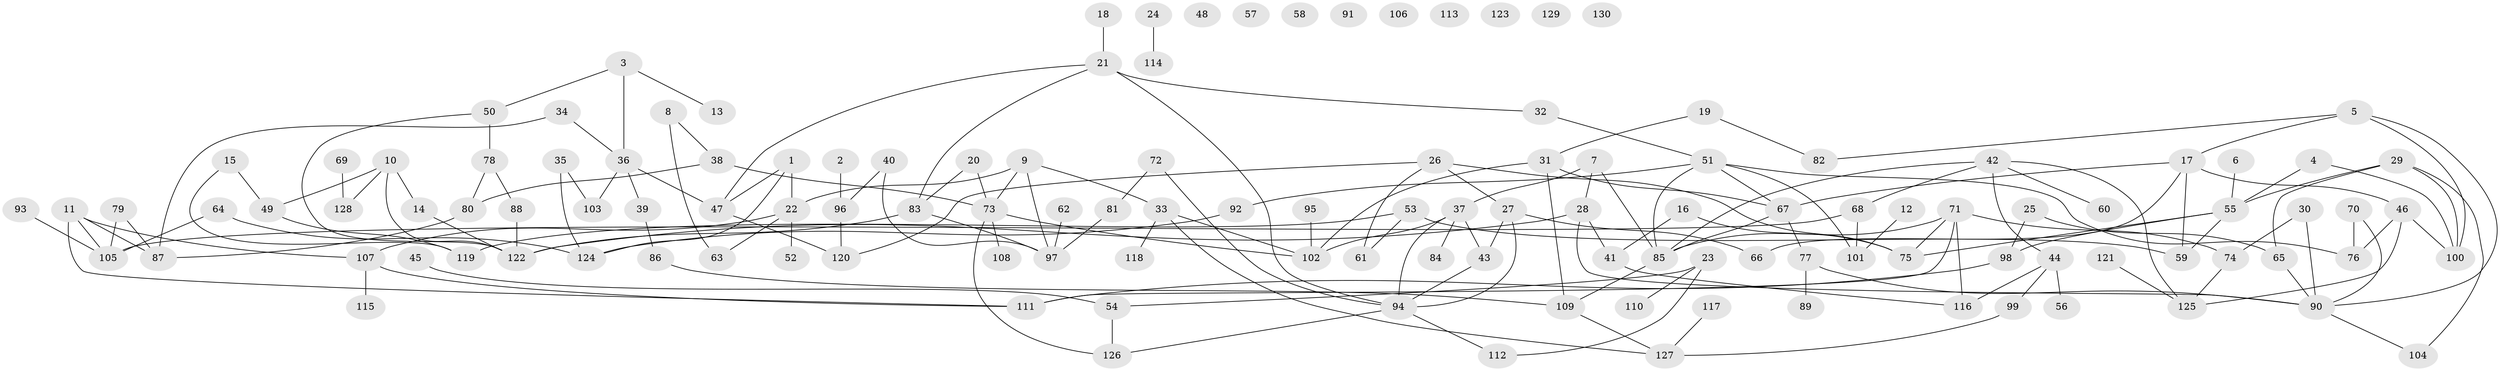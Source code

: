 // Generated by graph-tools (version 1.1) at 2025/12/03/09/25 04:12:54]
// undirected, 130 vertices, 177 edges
graph export_dot {
graph [start="1"]
  node [color=gray90,style=filled];
  1;
  2;
  3;
  4;
  5;
  6;
  7;
  8;
  9;
  10;
  11;
  12;
  13;
  14;
  15;
  16;
  17;
  18;
  19;
  20;
  21;
  22;
  23;
  24;
  25;
  26;
  27;
  28;
  29;
  30;
  31;
  32;
  33;
  34;
  35;
  36;
  37;
  38;
  39;
  40;
  41;
  42;
  43;
  44;
  45;
  46;
  47;
  48;
  49;
  50;
  51;
  52;
  53;
  54;
  55;
  56;
  57;
  58;
  59;
  60;
  61;
  62;
  63;
  64;
  65;
  66;
  67;
  68;
  69;
  70;
  71;
  72;
  73;
  74;
  75;
  76;
  77;
  78;
  79;
  80;
  81;
  82;
  83;
  84;
  85;
  86;
  87;
  88;
  89;
  90;
  91;
  92;
  93;
  94;
  95;
  96;
  97;
  98;
  99;
  100;
  101;
  102;
  103;
  104;
  105;
  106;
  107;
  108;
  109;
  110;
  111;
  112;
  113;
  114;
  115;
  116;
  117;
  118;
  119;
  120;
  121;
  122;
  123;
  124;
  125;
  126;
  127;
  128;
  129;
  130;
  1 -- 22;
  1 -- 47;
  1 -- 124;
  2 -- 96;
  3 -- 13;
  3 -- 36;
  3 -- 50;
  4 -- 55;
  4 -- 100;
  5 -- 17;
  5 -- 82;
  5 -- 90;
  5 -- 100;
  6 -- 55;
  7 -- 28;
  7 -- 37;
  7 -- 85;
  8 -- 38;
  8 -- 63;
  9 -- 22;
  9 -- 33;
  9 -- 73;
  9 -- 97;
  10 -- 14;
  10 -- 49;
  10 -- 122;
  10 -- 128;
  11 -- 87;
  11 -- 105;
  11 -- 107;
  11 -- 111;
  12 -- 101;
  14 -- 122;
  15 -- 49;
  15 -- 119;
  16 -- 41;
  16 -- 75;
  17 -- 46;
  17 -- 59;
  17 -- 66;
  17 -- 67;
  18 -- 21;
  19 -- 31;
  19 -- 82;
  20 -- 73;
  20 -- 83;
  21 -- 32;
  21 -- 47;
  21 -- 83;
  21 -- 94;
  22 -- 52;
  22 -- 63;
  22 -- 107;
  23 -- 54;
  23 -- 110;
  23 -- 112;
  24 -- 114;
  25 -- 65;
  25 -- 98;
  26 -- 27;
  26 -- 61;
  26 -- 75;
  26 -- 120;
  27 -- 43;
  27 -- 66;
  27 -- 94;
  28 -- 41;
  28 -- 90;
  28 -- 122;
  29 -- 55;
  29 -- 65;
  29 -- 100;
  29 -- 104;
  30 -- 74;
  30 -- 90;
  31 -- 67;
  31 -- 102;
  31 -- 109;
  32 -- 51;
  33 -- 102;
  33 -- 118;
  33 -- 127;
  34 -- 36;
  34 -- 87;
  35 -- 103;
  35 -- 124;
  36 -- 39;
  36 -- 47;
  36 -- 103;
  37 -- 43;
  37 -- 84;
  37 -- 94;
  37 -- 102;
  38 -- 73;
  38 -- 80;
  39 -- 86;
  40 -- 96;
  40 -- 97;
  41 -- 116;
  42 -- 44;
  42 -- 60;
  42 -- 68;
  42 -- 85;
  42 -- 125;
  43 -- 94;
  44 -- 56;
  44 -- 99;
  44 -- 116;
  45 -- 54;
  46 -- 76;
  46 -- 100;
  46 -- 125;
  47 -- 120;
  49 -- 119;
  50 -- 78;
  50 -- 122;
  51 -- 67;
  51 -- 76;
  51 -- 85;
  51 -- 92;
  51 -- 101;
  53 -- 59;
  53 -- 61;
  53 -- 119;
  54 -- 126;
  55 -- 59;
  55 -- 75;
  55 -- 98;
  62 -- 97;
  64 -- 105;
  64 -- 124;
  65 -- 90;
  67 -- 77;
  67 -- 85;
  68 -- 101;
  68 -- 105;
  69 -- 128;
  70 -- 76;
  70 -- 90;
  71 -- 74;
  71 -- 75;
  71 -- 85;
  71 -- 111;
  71 -- 116;
  72 -- 81;
  72 -- 94;
  73 -- 102;
  73 -- 108;
  73 -- 126;
  74 -- 125;
  77 -- 89;
  77 -- 90;
  78 -- 80;
  78 -- 88;
  79 -- 87;
  79 -- 105;
  80 -- 87;
  81 -- 97;
  83 -- 97;
  83 -- 122;
  85 -- 109;
  86 -- 109;
  88 -- 122;
  90 -- 104;
  92 -- 124;
  93 -- 105;
  94 -- 112;
  94 -- 126;
  95 -- 102;
  96 -- 120;
  98 -- 111;
  99 -- 127;
  107 -- 111;
  107 -- 115;
  109 -- 127;
  117 -- 127;
  121 -- 125;
}
